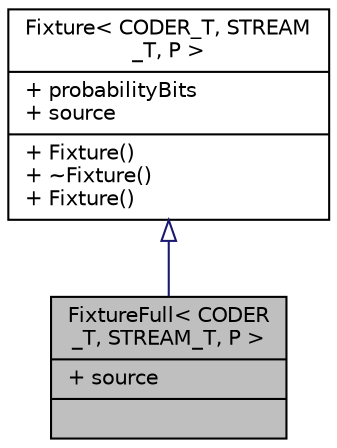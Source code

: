 digraph "FixtureFull&lt; CODER_T, STREAM_T, P &gt;"
{
 // INTERACTIVE_SVG=YES
  bgcolor="transparent";
  edge [fontname="Helvetica",fontsize="10",labelfontname="Helvetica",labelfontsize="10"];
  node [fontname="Helvetica",fontsize="10",shape=record];
  Node0 [label="{FixtureFull\< CODER\l_T, STREAM_T, P \>\n|+ source\l|}",height=0.2,width=0.4,color="black", fillcolor="grey75", style="filled", fontcolor="black"];
  Node1 -> Node0 [dir="back",color="midnightblue",fontsize="10",style="solid",arrowtail="onormal",fontname="Helvetica"];
  Node1 [label="{Fixture\< CODER_T, STREAM\l_T, P \>\n|+ probabilityBits\l+ source\l|+ Fixture()\l+ ~Fixture()\l+ Fixture()\l}",height=0.2,width=0.4,color="black",URL="$d0/dea/structFixture.html"];
}
